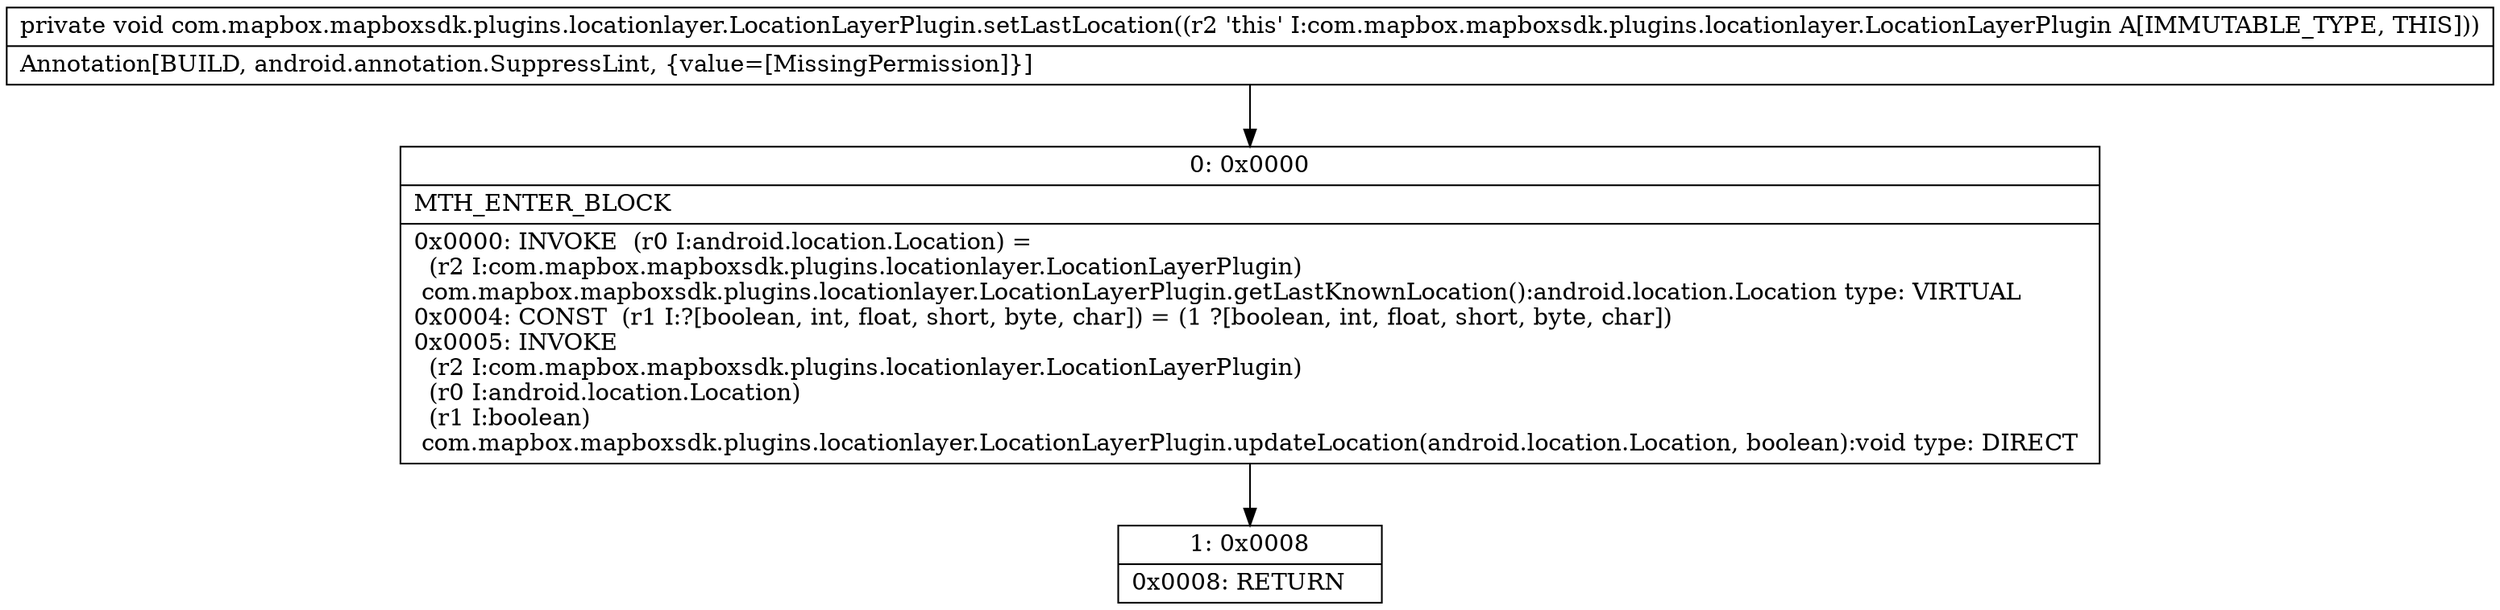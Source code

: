 digraph "CFG forcom.mapbox.mapboxsdk.plugins.locationlayer.LocationLayerPlugin.setLastLocation()V" {
Node_0 [shape=record,label="{0\:\ 0x0000|MTH_ENTER_BLOCK\l|0x0000: INVOKE  (r0 I:android.location.Location) = \l  (r2 I:com.mapbox.mapboxsdk.plugins.locationlayer.LocationLayerPlugin)\l com.mapbox.mapboxsdk.plugins.locationlayer.LocationLayerPlugin.getLastKnownLocation():android.location.Location type: VIRTUAL \l0x0004: CONST  (r1 I:?[boolean, int, float, short, byte, char]) = (1 ?[boolean, int, float, short, byte, char]) \l0x0005: INVOKE  \l  (r2 I:com.mapbox.mapboxsdk.plugins.locationlayer.LocationLayerPlugin)\l  (r0 I:android.location.Location)\l  (r1 I:boolean)\l com.mapbox.mapboxsdk.plugins.locationlayer.LocationLayerPlugin.updateLocation(android.location.Location, boolean):void type: DIRECT \l}"];
Node_1 [shape=record,label="{1\:\ 0x0008|0x0008: RETURN   \l}"];
MethodNode[shape=record,label="{private void com.mapbox.mapboxsdk.plugins.locationlayer.LocationLayerPlugin.setLastLocation((r2 'this' I:com.mapbox.mapboxsdk.plugins.locationlayer.LocationLayerPlugin A[IMMUTABLE_TYPE, THIS]))  | Annotation[BUILD, android.annotation.SuppressLint, \{value=[MissingPermission]\}]\l}"];
MethodNode -> Node_0;
Node_0 -> Node_1;
}

